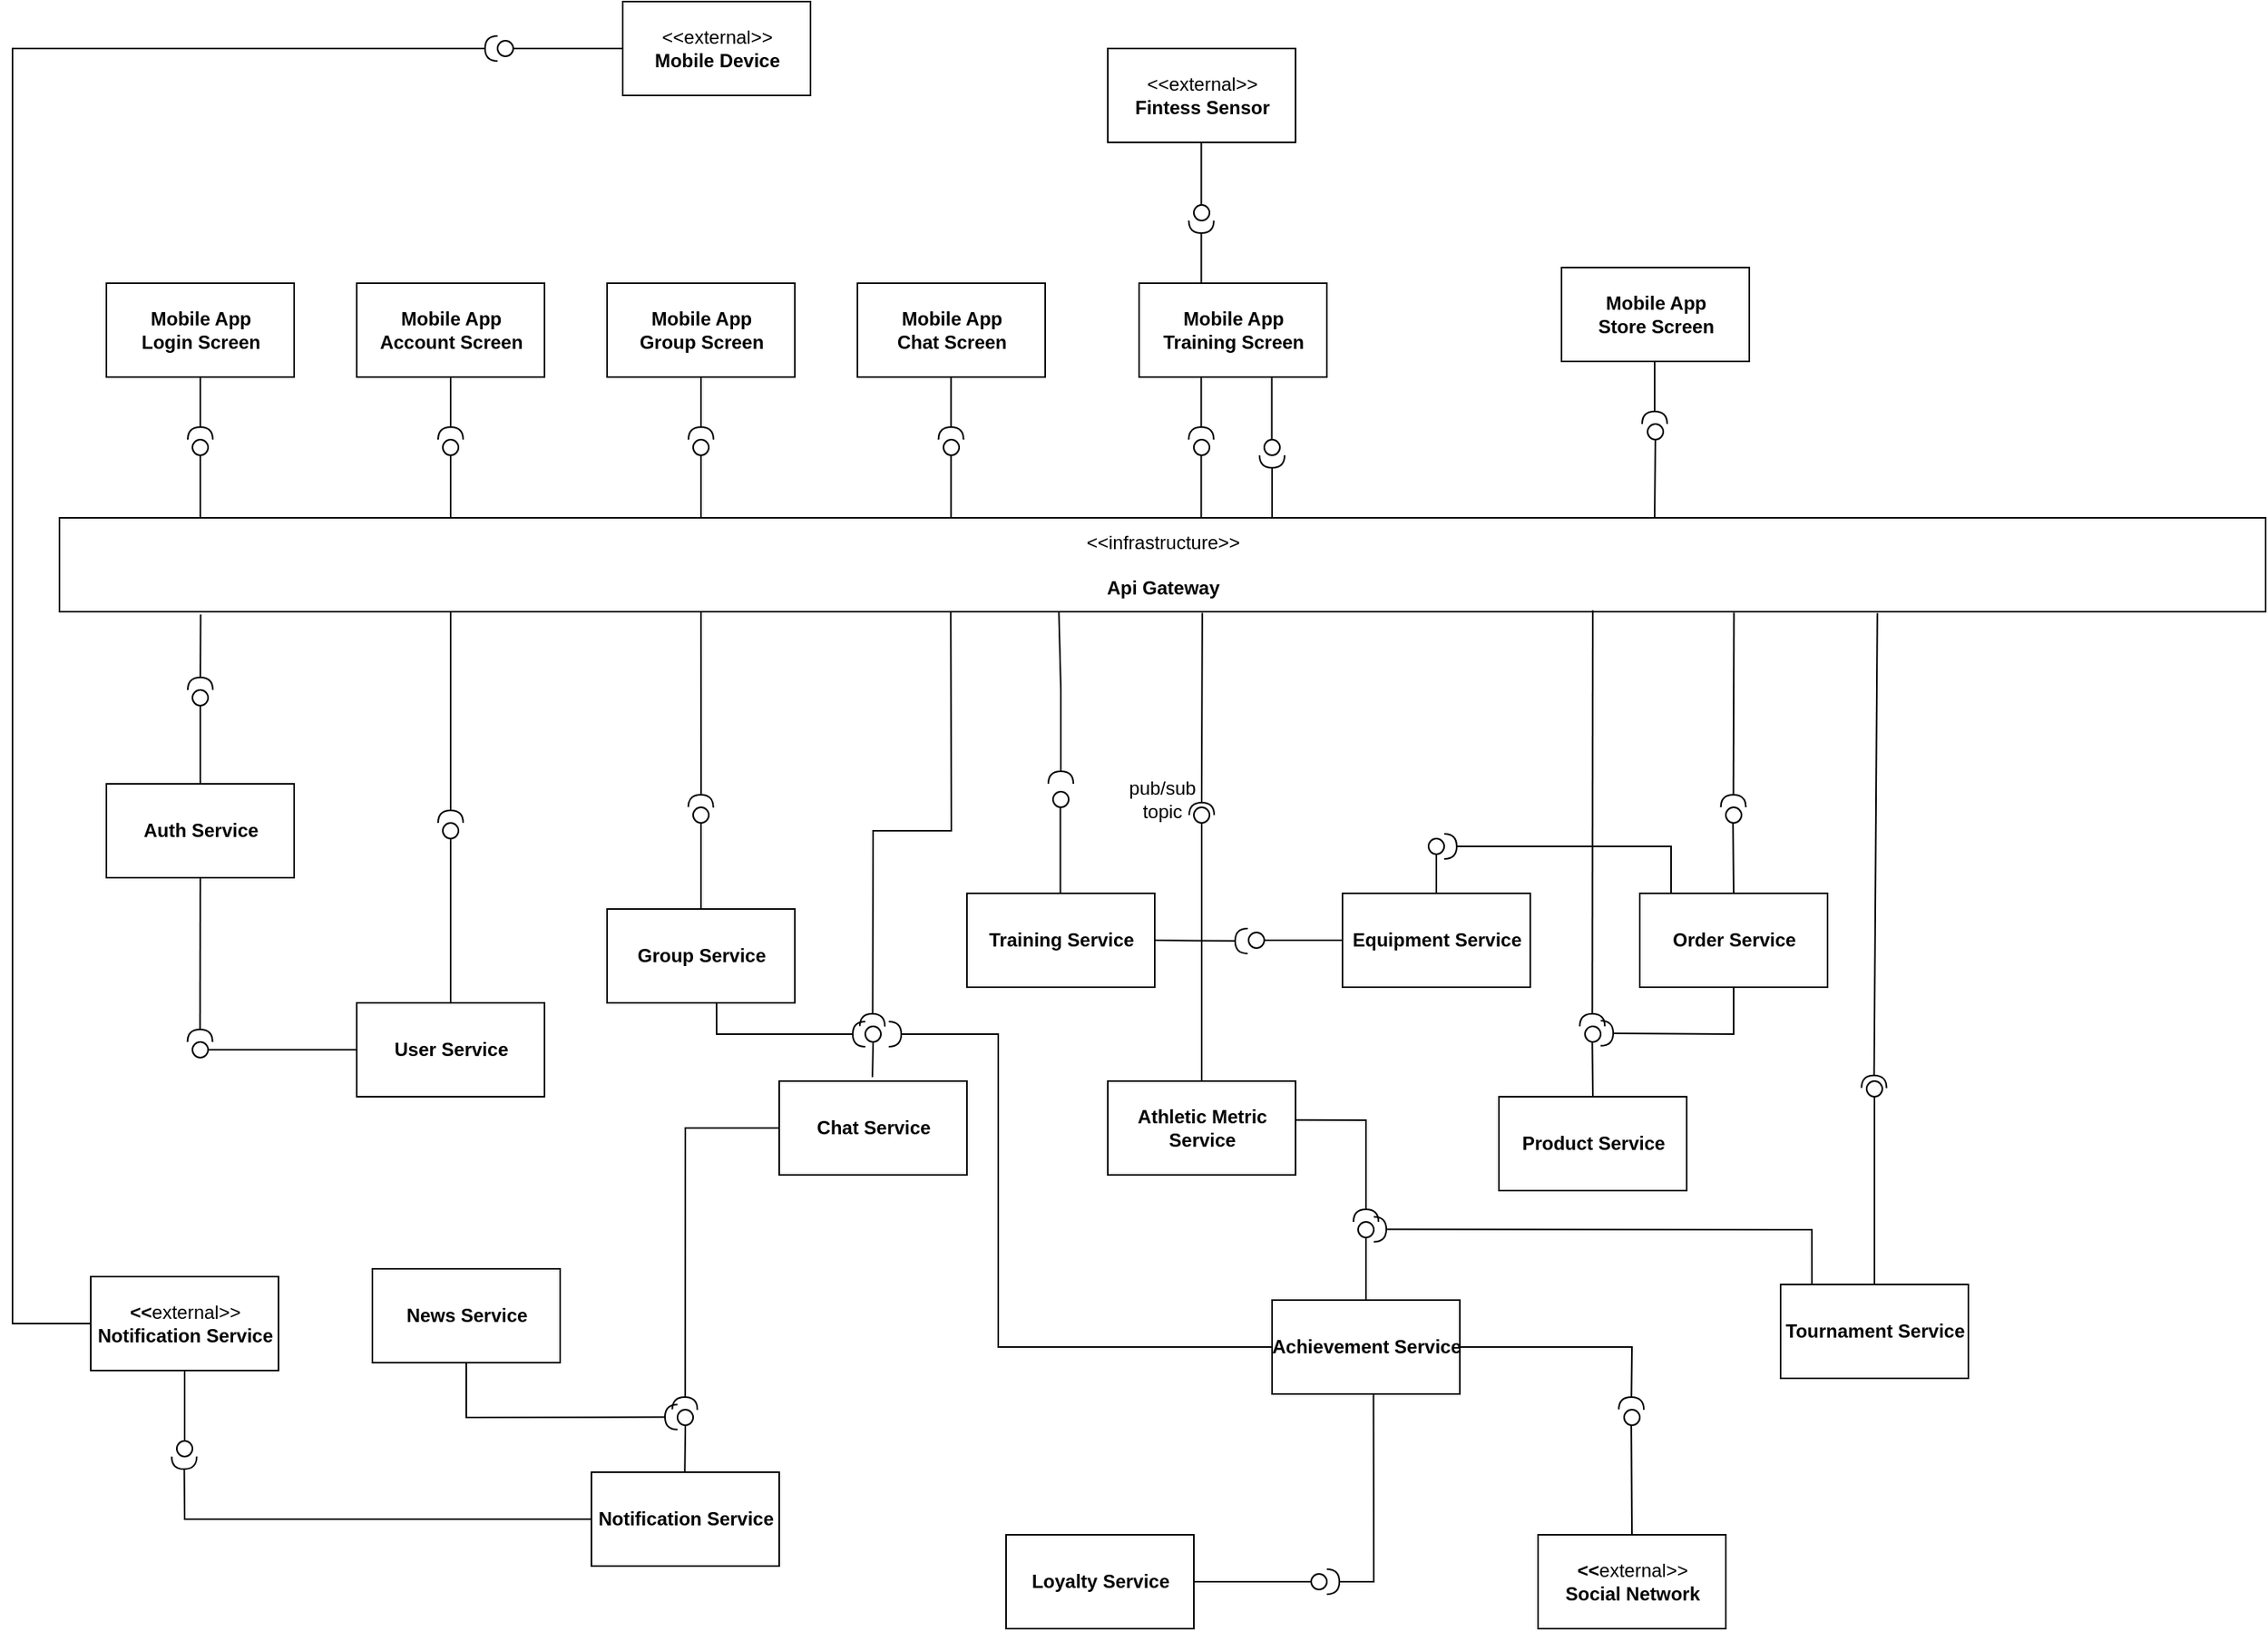 <mxfile>
    <diagram id="Vc4hrVxda1witTbIOSDS" name="Page-1">
        <mxGraphModel dx="1773" dy="1624" grid="1" gridSize="10" guides="1" tooltips="1" connect="1" arrows="1" fold="1" page="1" pageScale="1" pageWidth="1600" pageHeight="1200" math="0" shadow="0">
            <root>
                <mxCell id="0"/>
                <mxCell id="1" parent="0"/>
                <mxCell id="52" value="&lt;br&gt;&lt;b&gt;Mobile App&lt;br&gt;Login Screen&lt;br&gt;&lt;br&gt;&lt;/b&gt;" style="html=1;align=center;verticalAlign=middle;dashed=0;" parent="1" vertex="1">
                    <mxGeometry x="260" y="310" width="120" height="60" as="geometry"/>
                </mxCell>
                <mxCell id="53" value="&amp;lt;&amp;lt;infrastructure&amp;gt;&amp;gt;&lt;br&gt;&lt;br&gt;&lt;b&gt;Api Gateway&lt;/b&gt;" style="html=1;align=center;verticalAlign=middle;dashed=0;" parent="1" vertex="1">
                    <mxGeometry x="230" y="460" width="1410" height="60" as="geometry"/>
                </mxCell>
                <mxCell id="54" value="" style="rounded=0;orthogonalLoop=1;jettySize=auto;html=1;endArrow=none;endFill=0;sketch=0;sourcePerimeterSpacing=0;targetPerimeterSpacing=0;" parent="1" target="57" edge="1">
                    <mxGeometry relative="1" as="geometry">
                        <mxPoint x="320" y="460" as="sourcePoint"/>
                        <mxPoint x="350" y="410" as="targetPoint"/>
                    </mxGeometry>
                </mxCell>
                <mxCell id="55" value="" style="rounded=0;orthogonalLoop=1;jettySize=auto;html=1;endArrow=halfCircle;endFill=0;endSize=6;strokeWidth=1;sketch=0;exitX=0.5;exitY=1;exitDx=0;exitDy=0;" parent="1" source="52" target="57" edge="1">
                    <mxGeometry relative="1" as="geometry">
                        <mxPoint x="320" y="460" as="sourcePoint"/>
                        <mxPoint x="350" y="420" as="targetPoint"/>
                        <Array as="points"/>
                    </mxGeometry>
                </mxCell>
                <mxCell id="57" value="" style="ellipse;whiteSpace=wrap;html=1;align=center;aspect=fixed;resizable=0;points=[];outlineConnect=0;sketch=0;" parent="1" vertex="1">
                    <mxGeometry x="315" y="410" width="10" height="10" as="geometry"/>
                </mxCell>
                <mxCell id="59" value="&lt;b style=&quot;border-color: var(--border-color);&quot;&gt;Auth Service&lt;br style=&quot;border-color: var(--border-color);&quot;&gt;&lt;/b&gt;" style="html=1;align=center;verticalAlign=middle;dashed=0;" parent="1" vertex="1">
                    <mxGeometry x="260" y="630" width="120" height="60" as="geometry"/>
                </mxCell>
                <mxCell id="60" value="" style="ellipse;whiteSpace=wrap;html=1;align=center;aspect=fixed;resizable=0;points=[];outlineConnect=0;sketch=0;" parent="1" vertex="1">
                    <mxGeometry x="315" y="570" width="10" height="10" as="geometry"/>
                </mxCell>
                <mxCell id="61" value="" style="rounded=0;orthogonalLoop=1;jettySize=auto;html=1;endArrow=none;endFill=0;sketch=0;sourcePerimeterSpacing=0;targetPerimeterSpacing=0;exitX=0.5;exitY=0;exitDx=0;exitDy=0;" parent="1" source="59" target="60" edge="1">
                    <mxGeometry relative="1" as="geometry">
                        <mxPoint x="330" y="380.0" as="sourcePoint"/>
                        <mxPoint x="330" y="420" as="targetPoint"/>
                    </mxGeometry>
                </mxCell>
                <mxCell id="62" value="" style="rounded=0;orthogonalLoop=1;jettySize=auto;html=1;endArrow=halfCircle;endFill=0;endSize=6;strokeWidth=1;sketch=0;exitX=0.064;exitY=1.03;exitDx=0;exitDy=0;exitPerimeter=0;" parent="1" source="53" target="60" edge="1">
                    <mxGeometry relative="1" as="geometry">
                        <mxPoint x="330" y="470" as="sourcePoint"/>
                        <mxPoint x="320" y="590" as="targetPoint"/>
                        <Array as="points"/>
                    </mxGeometry>
                </mxCell>
                <mxCell id="64" value="&lt;b style=&quot;border-color: var(--border-color);&quot;&gt;User Service&lt;br style=&quot;border-color: var(--border-color);&quot;&gt;&lt;/b&gt;" style="html=1;align=center;verticalAlign=middle;dashed=0;" parent="1" vertex="1">
                    <mxGeometry x="420" y="770" width="120" height="60" as="geometry"/>
                </mxCell>
                <mxCell id="66" value="&lt;br&gt;&lt;b&gt;Mobile App&lt;br&gt;&lt;/b&gt;&lt;b style=&quot;border-color: var(--border-color);&quot;&gt;Account&lt;/b&gt;&lt;b&gt;&amp;nbsp;Screen&lt;br&gt;&lt;br&gt;&lt;/b&gt;" style="html=1;align=center;verticalAlign=middle;dashed=0;" parent="1" vertex="1">
                    <mxGeometry x="420" y="310" width="120" height="60" as="geometry"/>
                </mxCell>
                <mxCell id="67" value="" style="rounded=0;orthogonalLoop=1;jettySize=auto;html=1;endArrow=none;endFill=0;sketch=0;targetPerimeterSpacing=0;exitX=0.5;exitY=1;exitDx=0;exitDy=0;startArrow=none;" parent="1" source="68" edge="1">
                    <mxGeometry relative="1" as="geometry">
                        <mxPoint x="330" y="380.0" as="sourcePoint"/>
                        <mxPoint x="480" y="410" as="targetPoint"/>
                    </mxGeometry>
                </mxCell>
                <mxCell id="69" value="" style="rounded=0;orthogonalLoop=1;jettySize=auto;html=1;endArrow=none;endFill=0;sketch=0;sourcePerimeterSpacing=0;" parent="1" target="68" edge="1">
                    <mxGeometry relative="1" as="geometry">
                        <mxPoint x="480" y="460" as="sourcePoint"/>
                        <mxPoint x="480.0" y="410" as="targetPoint"/>
                    </mxGeometry>
                </mxCell>
                <mxCell id="68" value="" style="ellipse;whiteSpace=wrap;html=1;align=center;aspect=fixed;resizable=0;points=[];outlineConnect=0;sketch=0;" parent="1" vertex="1">
                    <mxGeometry x="475" y="410" width="10" height="10" as="geometry"/>
                </mxCell>
                <mxCell id="70" value="" style="rounded=0;orthogonalLoop=1;jettySize=auto;html=1;endArrow=halfCircle;endFill=0;endSize=6;strokeWidth=1;sketch=0;exitX=0.5;exitY=1;exitDx=0;exitDy=0;" parent="1" source="66" target="68" edge="1">
                    <mxGeometry relative="1" as="geometry">
                        <mxPoint x="480" y="460" as="sourcePoint"/>
                        <mxPoint x="330" y="430" as="targetPoint"/>
                        <Array as="points"/>
                    </mxGeometry>
                </mxCell>
                <mxCell id="76" value="" style="rounded=0;orthogonalLoop=1;jettySize=auto;html=1;endArrow=none;endFill=0;sketch=0;sourcePerimeterSpacing=0;targetPerimeterSpacing=0;exitX=0.5;exitY=0;exitDx=0;exitDy=0;" parent="1" source="64" target="77" edge="1">
                    <mxGeometry relative="1" as="geometry">
                        <mxPoint x="480" y="520" as="sourcePoint"/>
                        <mxPoint x="478" y="570" as="targetPoint"/>
                    </mxGeometry>
                </mxCell>
                <mxCell id="77" value="" style="ellipse;whiteSpace=wrap;html=1;align=center;aspect=fixed;resizable=0;points=[];outlineConnect=0;sketch=0;" parent="1" vertex="1">
                    <mxGeometry x="475" y="655" width="10" height="10" as="geometry"/>
                </mxCell>
                <mxCell id="78" value="" style="rounded=0;orthogonalLoop=1;jettySize=auto;html=1;endArrow=halfCircle;endFill=0;endSize=6;strokeWidth=1;sketch=0;" parent="1" target="77" edge="1">
                    <mxGeometry relative="1" as="geometry">
                        <mxPoint x="480" y="520" as="sourcePoint"/>
                        <mxPoint x="510" y="630" as="targetPoint"/>
                        <Array as="points">
                            <mxPoint x="480" y="520"/>
                        </Array>
                    </mxGeometry>
                </mxCell>
                <mxCell id="86" value="" style="rounded=0;orthogonalLoop=1;jettySize=auto;html=1;endArrow=none;endFill=0;sketch=0;sourcePerimeterSpacing=0;targetPerimeterSpacing=0;entryX=0;entryY=0.5;entryDx=0;entryDy=0;" parent="1" source="88" target="64" edge="1">
                    <mxGeometry relative="1" as="geometry">
                        <mxPoint x="330" y="532.28" as="sourcePoint"/>
                        <mxPoint x="300" y="800" as="targetPoint"/>
                        <Array as="points">
                            <mxPoint x="320" y="800"/>
                        </Array>
                    </mxGeometry>
                </mxCell>
                <mxCell id="88" value="" style="ellipse;whiteSpace=wrap;html=1;align=center;aspect=fixed;resizable=0;points=[];outlineConnect=0;sketch=0;" parent="1" vertex="1">
                    <mxGeometry x="315" y="795" width="10" height="10" as="geometry"/>
                </mxCell>
                <mxCell id="90" value="&lt;br&gt;&lt;b&gt;Mobile App&lt;br&gt;&lt;/b&gt;&lt;b style=&quot;border-color: var(--border-color);&quot;&gt;Group&lt;/b&gt;&lt;b&gt;&amp;nbsp;Screen&lt;br&gt;&lt;br&gt;&lt;/b&gt;" style="html=1;align=center;verticalAlign=middle;dashed=0;" parent="1" vertex="1">
                    <mxGeometry x="580" y="310" width="120" height="60" as="geometry"/>
                </mxCell>
                <mxCell id="91" value="" style="rounded=0;orthogonalLoop=1;jettySize=auto;html=1;endArrow=none;endFill=0;sketch=0;exitX=0.5;exitY=1;exitDx=0;exitDy=0;startArrow=none;" parent="1" source="92" edge="1">
                    <mxGeometry relative="1" as="geometry">
                        <mxPoint x="490" y="380" as="sourcePoint"/>
                        <mxPoint x="640" y="410" as="targetPoint"/>
                    </mxGeometry>
                </mxCell>
                <mxCell id="93" value="" style="rounded=0;orthogonalLoop=1;jettySize=auto;html=1;endArrow=none;endFill=0;sketch=0;sourcePerimeterSpacing=0;" parent="1" target="92" edge="1">
                    <mxGeometry relative="1" as="geometry">
                        <mxPoint x="640" y="460" as="sourcePoint"/>
                        <mxPoint x="640" y="410" as="targetPoint"/>
                    </mxGeometry>
                </mxCell>
                <mxCell id="92" value="" style="ellipse;whiteSpace=wrap;html=1;align=center;aspect=fixed;resizable=0;points=[];outlineConnect=0;sketch=0;" parent="1" vertex="1">
                    <mxGeometry x="635" y="410" width="10" height="10" as="geometry"/>
                </mxCell>
                <mxCell id="94" value="" style="rounded=0;orthogonalLoop=1;jettySize=auto;html=1;endArrow=halfCircle;endFill=0;endSize=6;strokeWidth=1;sketch=0;exitX=0.5;exitY=1;exitDx=0;exitDy=0;" parent="1" source="90" edge="1">
                    <mxGeometry relative="1" as="geometry">
                        <mxPoint x="639.71" y="460" as="sourcePoint"/>
                        <mxPoint x="640" y="410" as="targetPoint"/>
                        <Array as="points">
                            <mxPoint x="640" y="410"/>
                        </Array>
                    </mxGeometry>
                </mxCell>
                <mxCell id="96" value="&lt;b&gt;Group Service&lt;br&gt;&lt;/b&gt;" style="html=1;align=center;verticalAlign=middle;dashed=0;" parent="1" vertex="1">
                    <mxGeometry x="580" y="710" width="120" height="60" as="geometry"/>
                </mxCell>
                <mxCell id="97" value="" style="rounded=0;orthogonalLoop=1;jettySize=auto;html=1;endArrow=none;endFill=0;sketch=0;startArrow=none;entryX=0.5;entryY=0;entryDx=0;entryDy=0;" parent="1" source="98" target="96" edge="1">
                    <mxGeometry relative="1" as="geometry">
                        <mxPoint x="760" y="570" as="sourcePoint"/>
                        <mxPoint x="760" y="680" as="targetPoint"/>
                    </mxGeometry>
                </mxCell>
                <mxCell id="99" value="" style="rounded=0;orthogonalLoop=1;jettySize=auto;html=1;endArrow=halfCircle;endFill=0;endSize=6;strokeWidth=1;sketch=0;" parent="1" edge="1">
                    <mxGeometry relative="1" as="geometry">
                        <mxPoint x="640" y="520" as="sourcePoint"/>
                        <mxPoint x="639.86" y="645" as="targetPoint"/>
                        <Array as="points">
                            <mxPoint x="640.1" y="635"/>
                        </Array>
                    </mxGeometry>
                </mxCell>
                <mxCell id="107" value="" style="rounded=0;orthogonalLoop=1;jettySize=auto;html=1;endArrow=halfCircle;endFill=0;endSize=6;strokeWidth=1;sketch=0;exitX=0.5;exitY=1;exitDx=0;exitDy=0;" parent="1" source="59" edge="1">
                    <mxGeometry relative="1" as="geometry">
                        <mxPoint x="319.92" y="746.98" as="sourcePoint"/>
                        <mxPoint x="319.83" y="795" as="targetPoint"/>
                        <Array as="points"/>
                    </mxGeometry>
                </mxCell>
                <mxCell id="108" value="&lt;br&gt;&lt;b&gt;Mobile App&lt;br&gt;&lt;/b&gt;&lt;b style=&quot;border-color: var(--border-color);&quot;&gt;Chat&lt;/b&gt;&lt;b&gt;&amp;nbsp;Screen&lt;br&gt;&lt;br&gt;&lt;/b&gt;" style="html=1;align=center;verticalAlign=middle;dashed=0;" parent="1" vertex="1">
                    <mxGeometry x="740" y="310" width="120" height="60" as="geometry"/>
                </mxCell>
                <mxCell id="109" value="&lt;b&gt;Chat Service&lt;br&gt;&lt;/b&gt;" style="html=1;align=center;verticalAlign=middle;dashed=0;" parent="1" vertex="1">
                    <mxGeometry x="690" y="820" width="120" height="60" as="geometry"/>
                </mxCell>
                <mxCell id="110" value="&lt;br&gt;&lt;b&gt;Mobile App&lt;br&gt;&lt;/b&gt;&lt;b&gt;Training Screen&lt;br&gt;&lt;br&gt;&lt;/b&gt;" style="html=1;align=center;verticalAlign=middle;dashed=0;" parent="1" vertex="1">
                    <mxGeometry x="920" y="310" width="120" height="60" as="geometry"/>
                </mxCell>
                <mxCell id="111" value="&lt;b&gt;Training Service&lt;br&gt;&lt;/b&gt;" style="html=1;align=center;verticalAlign=middle;dashed=0;" parent="1" vertex="1">
                    <mxGeometry x="810" y="700" width="120" height="60" as="geometry"/>
                </mxCell>
                <mxCell id="112" value="&amp;lt;&amp;lt;external&amp;gt;&amp;gt;&lt;br&gt;&lt;b&gt;Fintess Sensor&lt;/b&gt;" style="html=1;align=center;verticalAlign=middle;dashed=0;" parent="1" vertex="1">
                    <mxGeometry x="900" y="160" width="120" height="60" as="geometry"/>
                </mxCell>
                <mxCell id="114" value="" style="rounded=0;orthogonalLoop=1;jettySize=auto;html=1;endArrow=halfCircle;endFill=0;endSize=6;strokeWidth=1;sketch=0;" parent="1" edge="1">
                    <mxGeometry relative="1" as="geometry">
                        <mxPoint x="959.76" y="310" as="sourcePoint"/>
                        <mxPoint x="959.76" y="270" as="targetPoint"/>
                        <Array as="points"/>
                    </mxGeometry>
                </mxCell>
                <mxCell id="115" value="" style="ellipse;whiteSpace=wrap;html=1;align=center;aspect=fixed;resizable=0;points=[];outlineConnect=0;sketch=0;" parent="1" vertex="1">
                    <mxGeometry x="955" y="260" width="10" height="10" as="geometry"/>
                </mxCell>
                <mxCell id="116" value="" style="rounded=0;orthogonalLoop=1;jettySize=auto;html=1;endArrow=none;endFill=0;sketch=0;sourcePerimeterSpacing=0;" parent="1" edge="1">
                    <mxGeometry relative="1" as="geometry">
                        <mxPoint x="959.76" y="260" as="sourcePoint"/>
                        <mxPoint x="959.76" y="220" as="targetPoint"/>
                    </mxGeometry>
                </mxCell>
                <mxCell id="118" value="&lt;b&gt;Athletic Metric &lt;br&gt;Service&lt;br&gt;&lt;/b&gt;" style="html=1;align=center;verticalAlign=middle;dashed=0;" parent="1" vertex="1">
                    <mxGeometry x="900" y="820" width="120" height="60" as="geometry"/>
                </mxCell>
                <mxCell id="120" value="" style="ellipse;whiteSpace=wrap;html=1;align=center;aspect=fixed;resizable=0;points=[];outlineConnect=0;sketch=0;" parent="1" vertex="1">
                    <mxGeometry x="795" y="410" width="10" height="10" as="geometry"/>
                </mxCell>
                <mxCell id="122" value="" style="rounded=0;orthogonalLoop=1;jettySize=auto;html=1;endArrow=none;endFill=0;sketch=0;sourcePerimeterSpacing=0;" parent="1" edge="1">
                    <mxGeometry relative="1" as="geometry">
                        <mxPoint x="799.8" y="460" as="sourcePoint"/>
                        <mxPoint x="799.8" y="420" as="targetPoint"/>
                    </mxGeometry>
                </mxCell>
                <mxCell id="124" value="" style="rounded=0;orthogonalLoop=1;jettySize=auto;html=1;endArrow=halfCircle;endFill=0;endSize=6;strokeWidth=1;sketch=0;exitX=0.5;exitY=1;exitDx=0;exitDy=0;" parent="1" edge="1">
                    <mxGeometry relative="1" as="geometry">
                        <mxPoint x="799.8" y="370" as="sourcePoint"/>
                        <mxPoint x="799.8" y="410" as="targetPoint"/>
                        <Array as="points">
                            <mxPoint x="799.8" y="410"/>
                        </Array>
                    </mxGeometry>
                </mxCell>
                <mxCell id="125" value="" style="rounded=0;orthogonalLoop=1;jettySize=auto;html=1;endArrow=none;endFill=0;sketch=0;sourcePerimeterSpacing=0;" parent="1" target="98" edge="1">
                    <mxGeometry relative="1" as="geometry">
                        <mxPoint x="640" y="650" as="sourcePoint"/>
                        <mxPoint x="760" y="680" as="targetPoint"/>
                    </mxGeometry>
                </mxCell>
                <mxCell id="98" value="" style="ellipse;whiteSpace=wrap;html=1;align=center;aspect=fixed;resizable=0;points=[];outlineConnect=0;sketch=0;" parent="1" vertex="1">
                    <mxGeometry x="635" y="645" width="10" height="10" as="geometry"/>
                </mxCell>
                <mxCell id="126" value="" style="rounded=0;orthogonalLoop=1;jettySize=auto;html=1;endArrow=halfCircle;endFill=0;endSize=6;strokeWidth=1;sketch=0;exitX=0.5;exitY=1;exitDx=0;exitDy=0;" parent="1" edge="1">
                    <mxGeometry relative="1" as="geometry">
                        <mxPoint x="959.71" y="370" as="sourcePoint"/>
                        <mxPoint x="959.71" y="410" as="targetPoint"/>
                        <Array as="points">
                            <mxPoint x="959.71" y="410"/>
                        </Array>
                    </mxGeometry>
                </mxCell>
                <mxCell id="127" value="" style="ellipse;whiteSpace=wrap;html=1;align=center;aspect=fixed;resizable=0;points=[];outlineConnect=0;sketch=0;" parent="1" vertex="1">
                    <mxGeometry x="955" y="410" width="10" height="10" as="geometry"/>
                </mxCell>
                <mxCell id="128" value="" style="rounded=0;orthogonalLoop=1;jettySize=auto;html=1;endArrow=none;endFill=0;sketch=0;sourcePerimeterSpacing=0;" parent="1" edge="1">
                    <mxGeometry relative="1" as="geometry">
                        <mxPoint x="959.71" y="460" as="sourcePoint"/>
                        <mxPoint x="959.71" y="420" as="targetPoint"/>
                    </mxGeometry>
                </mxCell>
                <mxCell id="129" value="" style="ellipse;whiteSpace=wrap;html=1;align=center;aspect=fixed;resizable=0;points=[];outlineConnect=0;sketch=0;" parent="1" vertex="1">
                    <mxGeometry x="865" y="635" width="10" height="10" as="geometry"/>
                </mxCell>
                <mxCell id="130" value="" style="rounded=0;orthogonalLoop=1;jettySize=auto;html=1;endArrow=none;endFill=0;sketch=0;startArrow=none;entryX=0.5;entryY=0;entryDx=0;entryDy=0;" parent="1" edge="1">
                    <mxGeometry relative="1" as="geometry">
                        <mxPoint x="869.71" y="645" as="sourcePoint"/>
                        <mxPoint x="869.71" y="700" as="targetPoint"/>
                    </mxGeometry>
                </mxCell>
                <mxCell id="133" value="" style="rounded=0;orthogonalLoop=1;jettySize=auto;html=1;endArrow=halfCircle;endFill=0;endSize=6;strokeWidth=1;sketch=0;exitX=0.453;exitY=1.004;exitDx=0;exitDy=0;exitPerimeter=0;" parent="1" source="53" edge="1">
                    <mxGeometry relative="1" as="geometry">
                        <mxPoint x="906" y="570" as="sourcePoint"/>
                        <mxPoint x="870" y="630" as="targetPoint"/>
                        <Array as="points">
                            <mxPoint x="870" y="570"/>
                        </Array>
                    </mxGeometry>
                </mxCell>
                <mxCell id="134" value="pub/sub topic" style="text;html=1;strokeColor=none;fillColor=none;align=center;verticalAlign=middle;whiteSpace=wrap;rounded=0;strokeWidth=10;" parent="1" vertex="1">
                    <mxGeometry x="905" y="625" width="60" height="30" as="geometry"/>
                </mxCell>
                <mxCell id="135" value="" style="rounded=0;orthogonalLoop=1;jettySize=auto;html=1;endArrow=halfCircle;endFill=0;endSize=6;strokeWidth=1;sketch=0;exitX=0.518;exitY=1.012;exitDx=0;exitDy=0;exitPerimeter=0;" parent="1" source="53" edge="1">
                    <mxGeometry relative="1" as="geometry">
                        <mxPoint x="969.71" y="520.0" as="sourcePoint"/>
                        <mxPoint x="960" y="650" as="targetPoint"/>
                        <Array as="points">
                            <mxPoint x="960" y="640"/>
                        </Array>
                    </mxGeometry>
                </mxCell>
                <mxCell id="138" value="" style="ellipse;whiteSpace=wrap;html=1;align=center;aspect=fixed;resizable=0;points=[];outlineConnect=0;sketch=0;" parent="1" vertex="1">
                    <mxGeometry x="955" y="645" width="10" height="10" as="geometry"/>
                </mxCell>
                <mxCell id="139" value="" style="rounded=0;orthogonalLoop=1;jettySize=auto;html=1;endArrow=none;endFill=0;sketch=0;startArrow=none;entryX=0.5;entryY=0;entryDx=0;entryDy=0;" parent="1" source="138" target="118" edge="1">
                    <mxGeometry relative="1" as="geometry">
                        <mxPoint x="969.71" y="655" as="sourcePoint"/>
                        <mxPoint x="969.71" y="710" as="targetPoint"/>
                    </mxGeometry>
                </mxCell>
                <mxCell id="140" value="&lt;b&gt;Achievement Service&lt;br&gt;&lt;/b&gt;" style="html=1;align=center;verticalAlign=middle;dashed=0;" parent="1" vertex="1">
                    <mxGeometry x="1005" y="960" width="120" height="60" as="geometry"/>
                </mxCell>
                <mxCell id="143" value="" style="ellipse;whiteSpace=wrap;html=1;align=center;aspect=fixed;resizable=0;points=[];outlineConnect=0;sketch=0;" parent="1" vertex="1">
                    <mxGeometry x="1060" y="910" width="10" height="10" as="geometry"/>
                </mxCell>
                <mxCell id="144" value="" style="ellipse;whiteSpace=wrap;html=1;align=center;aspect=fixed;resizable=0;points=[];outlineConnect=0;sketch=0;" parent="1" vertex="1">
                    <mxGeometry x="1000" y="410" width="10" height="10" as="geometry"/>
                </mxCell>
                <mxCell id="145" value="" style="rounded=0;orthogonalLoop=1;jettySize=auto;html=1;endArrow=none;endFill=0;sketch=0;sourcePerimeterSpacing=0;" parent="1" edge="1">
                    <mxGeometry relative="1" as="geometry">
                        <mxPoint x="1004.8" y="410" as="sourcePoint"/>
                        <mxPoint x="1004.8" y="370" as="targetPoint"/>
                    </mxGeometry>
                </mxCell>
                <mxCell id="146" value="" style="rounded=0;orthogonalLoop=1;jettySize=auto;html=1;endArrow=halfCircle;endFill=0;endSize=6;strokeWidth=1;sketch=0;" parent="1" edge="1">
                    <mxGeometry relative="1" as="geometry">
                        <mxPoint x="1005" y="460" as="sourcePoint"/>
                        <mxPoint x="1005" y="420" as="targetPoint"/>
                        <Array as="points">
                            <mxPoint x="1005.0" y="420"/>
                        </Array>
                    </mxGeometry>
                </mxCell>
                <mxCell id="148" value="&amp;lt;&amp;lt;external&amp;gt;&amp;gt;&lt;br&gt;&lt;b&gt;Mobile Device&lt;/b&gt;" style="html=1;align=center;verticalAlign=middle;dashed=0;" parent="1" vertex="1">
                    <mxGeometry x="590" y="130" width="120" height="60" as="geometry"/>
                </mxCell>
                <mxCell id="149" value="&lt;b&gt;Notification Service&lt;br&gt;&lt;/b&gt;" style="html=1;align=center;verticalAlign=middle;dashed=0;" parent="1" vertex="1">
                    <mxGeometry x="570" y="1070" width="120" height="60" as="geometry"/>
                </mxCell>
                <mxCell id="150" value="&lt;b&gt;&amp;lt;&amp;lt;&lt;/b&gt;external&amp;gt;&amp;gt;&lt;b&gt;&lt;br&gt;Notification Service&lt;br&gt;&lt;/b&gt;" style="html=1;align=center;verticalAlign=middle;dashed=0;" parent="1" vertex="1">
                    <mxGeometry x="250" y="945" width="120" height="60" as="geometry"/>
                </mxCell>
                <mxCell id="152" value="" style="rounded=0;orthogonalLoop=1;jettySize=auto;html=1;endArrow=none;endFill=0;sketch=0;startArrow=none;" parent="1" source="140" edge="1">
                    <mxGeometry relative="1" as="geometry">
                        <mxPoint x="1035" y="944" as="sourcePoint"/>
                        <mxPoint x="1065" y="920" as="targetPoint"/>
                        <Array as="points">
                            <mxPoint x="1065" y="940"/>
                        </Array>
                    </mxGeometry>
                </mxCell>
                <mxCell id="153" value="" style="rounded=0;orthogonalLoop=1;jettySize=auto;html=1;endArrow=halfCircle;endFill=0;endSize=6;strokeWidth=1;sketch=0;exitX=0.995;exitY=0.414;exitDx=0;exitDy=0;exitPerimeter=0;" parent="1" source="118" target="143" edge="1">
                    <mxGeometry relative="1" as="geometry">
                        <mxPoint x="1089.73" y="775.18" as="sourcePoint"/>
                        <mxPoint x="1060" y="900" as="targetPoint"/>
                        <Array as="points">
                            <mxPoint x="1065" y="845"/>
                        </Array>
                    </mxGeometry>
                </mxCell>
                <mxCell id="154" value="" style="ellipse;whiteSpace=wrap;html=1;align=center;aspect=fixed;resizable=0;points=[];outlineConnect=0;sketch=0;" parent="1" vertex="1">
                    <mxGeometry x="625" y="1030" width="10" height="10" as="geometry"/>
                </mxCell>
                <mxCell id="155" value="" style="rounded=0;orthogonalLoop=1;jettySize=auto;html=1;endArrow=none;endFill=0;sketch=0;startArrow=none;" parent="1" target="154" edge="1">
                    <mxGeometry relative="1" as="geometry">
                        <mxPoint x="629.68" y="1070" as="sourcePoint"/>
                        <mxPoint x="629.68" y="1030" as="targetPoint"/>
                    </mxGeometry>
                </mxCell>
                <mxCell id="156" value="" style="rounded=0;orthogonalLoop=1;jettySize=auto;html=1;endArrow=halfCircle;endFill=0;endSize=6;strokeWidth=1;sketch=0;exitX=0;exitY=0.5;exitDx=0;exitDy=0;" parent="1" source="140" edge="1">
                    <mxGeometry relative="1" as="geometry">
                        <mxPoint x="795" y="1034.57" as="sourcePoint"/>
                        <mxPoint x="760" y="790" as="targetPoint"/>
                        <Array as="points">
                            <mxPoint x="830" y="990"/>
                            <mxPoint x="830" y="790"/>
                        </Array>
                    </mxGeometry>
                </mxCell>
                <mxCell id="157" value="" style="rounded=0;orthogonalLoop=1;jettySize=auto;html=1;endArrow=halfCircle;endFill=0;endSize=6;strokeWidth=1;sketch=0;exitX=0;exitY=0.5;exitDx=0;exitDy=0;" parent="1" source="109" edge="1">
                    <mxGeometry relative="1" as="geometry">
                        <mxPoint x="629.66" y="905.18" as="sourcePoint"/>
                        <mxPoint x="629.66" y="1030" as="targetPoint"/>
                        <Array as="points">
                            <mxPoint x="630" y="850"/>
                            <mxPoint x="629.9" y="1020"/>
                        </Array>
                    </mxGeometry>
                </mxCell>
                <mxCell id="159" value="" style="ellipse;whiteSpace=wrap;html=1;align=center;aspect=fixed;resizable=0;points=[];outlineConnect=0;sketch=0;" parent="1" vertex="1">
                    <mxGeometry x="305" y="1050" width="10" height="10" as="geometry"/>
                </mxCell>
                <mxCell id="160" value="" style="rounded=0;orthogonalLoop=1;jettySize=auto;html=1;endArrow=none;endFill=0;sketch=0;sourcePerimeterSpacing=0;targetPerimeterSpacing=0;entryX=0.5;entryY=1;entryDx=0;entryDy=0;" parent="1" target="150" edge="1">
                    <mxGeometry relative="1" as="geometry">
                        <mxPoint x="310" y="1050" as="sourcePoint"/>
                        <mxPoint x="410" y="1050" as="targetPoint"/>
                        <Array as="points">
                            <mxPoint x="310" y="1050"/>
                        </Array>
                    </mxGeometry>
                </mxCell>
                <mxCell id="161" value="" style="rounded=0;orthogonalLoop=1;jettySize=auto;html=1;endArrow=halfCircle;endFill=0;endSize=6;strokeWidth=1;sketch=0;exitX=0;exitY=0.5;exitDx=0;exitDy=0;" parent="1" source="149" edge="1">
                    <mxGeometry relative="1" as="geometry">
                        <mxPoint x="310" y="1103" as="sourcePoint"/>
                        <mxPoint x="309.71" y="1060" as="targetPoint"/>
                        <Array as="points">
                            <mxPoint x="310" y="1100"/>
                        </Array>
                    </mxGeometry>
                </mxCell>
                <mxCell id="163" value="" style="ellipse;whiteSpace=wrap;html=1;align=center;aspect=fixed;resizable=0;points=[];outlineConnect=0;sketch=0;" parent="1" vertex="1">
                    <mxGeometry x="510" y="155" width="10" height="10" as="geometry"/>
                </mxCell>
                <mxCell id="164" value="" style="rounded=0;orthogonalLoop=1;jettySize=auto;html=1;endArrow=none;endFill=0;sketch=0;sourcePerimeterSpacing=0;exitX=0;exitY=0.5;exitDx=0;exitDy=0;" parent="1" source="148" target="163" edge="1">
                    <mxGeometry relative="1" as="geometry">
                        <mxPoint x="520" y="195" as="sourcePoint"/>
                        <mxPoint x="520" y="155" as="targetPoint"/>
                    </mxGeometry>
                </mxCell>
                <mxCell id="165" value="" style="rounded=0;orthogonalLoop=1;jettySize=auto;html=1;endArrow=halfCircle;endFill=0;endSize=6;strokeWidth=1;sketch=0;exitX=0;exitY=0.5;exitDx=0;exitDy=0;" parent="1" source="150" target="163" edge="1">
                    <mxGeometry relative="1" as="geometry">
                        <mxPoint x="200" y="980" as="sourcePoint"/>
                        <mxPoint x="450" y="155" as="targetPoint"/>
                        <Array as="points">
                            <mxPoint x="200" y="975"/>
                            <mxPoint x="200" y="160"/>
                        </Array>
                    </mxGeometry>
                </mxCell>
                <mxCell id="170" value="&lt;b&gt;Loyalty Service&lt;br&gt;&lt;/b&gt;" style="html=1;align=center;verticalAlign=middle;dashed=0;" parent="1" vertex="1">
                    <mxGeometry x="835" y="1110" width="120" height="60" as="geometry"/>
                </mxCell>
                <mxCell id="171" value="" style="rounded=0;orthogonalLoop=1;jettySize=auto;html=1;endArrow=halfCircle;endFill=0;endSize=6;strokeWidth=1;sketch=0;exitX=0.54;exitY=1.006;exitDx=0;exitDy=0;exitPerimeter=0;" parent="1" source="140" edge="1">
                    <mxGeometry relative="1" as="geometry">
                        <mxPoint x="1139.4" y="1065" as="sourcePoint"/>
                        <mxPoint x="1040" y="1140" as="targetPoint"/>
                        <Array as="points">
                            <mxPoint x="1070" y="1140"/>
                        </Array>
                    </mxGeometry>
                </mxCell>
                <mxCell id="172" value="" style="rounded=0;orthogonalLoop=1;jettySize=auto;html=1;endArrow=none;endFill=0;sketch=0;startArrow=none;exitX=1;exitY=0.5;exitDx=0;exitDy=0;" parent="1" source="170" edge="1">
                    <mxGeometry relative="1" as="geometry">
                        <mxPoint x="1040" y="1210" as="sourcePoint"/>
                        <mxPoint x="1030" y="1140" as="targetPoint"/>
                    </mxGeometry>
                </mxCell>
                <mxCell id="173" value="" style="ellipse;whiteSpace=wrap;html=1;align=center;aspect=fixed;resizable=0;points=[];outlineConnect=0;sketch=0;" parent="1" vertex="1">
                    <mxGeometry x="1030" y="1135" width="10" height="10" as="geometry"/>
                </mxCell>
                <mxCell id="175" value="&lt;b&gt;Equipment Service&lt;br&gt;&lt;/b&gt;" style="html=1;align=center;verticalAlign=middle;dashed=0;" parent="1" vertex="1">
                    <mxGeometry x="1050" y="700" width="120" height="60" as="geometry"/>
                </mxCell>
                <mxCell id="176" value="" style="ellipse;whiteSpace=wrap;html=1;align=center;aspect=fixed;resizable=0;points=[];outlineConnect=0;sketch=0;" parent="1" vertex="1">
                    <mxGeometry x="990" y="725" width="10" height="10" as="geometry"/>
                </mxCell>
                <mxCell id="177" value="" style="rounded=0;orthogonalLoop=1;jettySize=auto;html=1;endArrow=none;endFill=0;sketch=0;startArrow=none;" parent="1" source="176" target="175" edge="1">
                    <mxGeometry relative="1" as="geometry">
                        <mxPoint x="879.71" y="655" as="sourcePoint"/>
                        <mxPoint x="879.71" y="710" as="targetPoint"/>
                    </mxGeometry>
                </mxCell>
                <mxCell id="178" value="" style="rounded=0;orthogonalLoop=1;jettySize=auto;html=1;endArrow=halfCircle;endFill=0;endSize=6;strokeWidth=1;sketch=0;exitX=1;exitY=0.5;exitDx=0;exitDy=0;" parent="1" source="111" edge="1">
                    <mxGeometry relative="1" as="geometry">
                        <mxPoint x="989.56" y="770" as="sourcePoint"/>
                        <mxPoint x="989.39" y="730.48" as="targetPoint"/>
                        <Array as="points">
                            <mxPoint x="989.39" y="730.48"/>
                        </Array>
                    </mxGeometry>
                </mxCell>
                <mxCell id="179" value="&lt;b&gt;Product Service&lt;br&gt;&lt;/b&gt;" style="html=1;align=center;verticalAlign=middle;dashed=0;" parent="1" vertex="1">
                    <mxGeometry x="1150" y="830" width="120" height="60" as="geometry"/>
                </mxCell>
                <mxCell id="180" value="&lt;br&gt;&lt;b&gt;Mobile App&lt;br&gt;&lt;/b&gt;&lt;b&gt;Store Screen&lt;br&gt;&lt;br&gt;&lt;/b&gt;" style="html=1;align=center;verticalAlign=middle;dashed=0;" parent="1" vertex="1">
                    <mxGeometry x="1190" y="300" width="120" height="60" as="geometry"/>
                </mxCell>
                <mxCell id="181" value="&lt;b&gt;Order Service&lt;br&gt;&lt;/b&gt;" style="html=1;align=center;verticalAlign=middle;dashed=0;" parent="1" vertex="1">
                    <mxGeometry x="1240" y="700" width="120" height="60" as="geometry"/>
                </mxCell>
                <mxCell id="183" value="" style="ellipse;whiteSpace=wrap;html=1;align=center;aspect=fixed;resizable=0;points=[];outlineConnect=0;sketch=0;" parent="1" vertex="1">
                    <mxGeometry x="1245" y="400" width="10" height="10" as="geometry"/>
                </mxCell>
                <mxCell id="185" value="" style="rounded=0;orthogonalLoop=1;jettySize=auto;html=1;endArrow=none;endFill=0;sketch=0;sourcePerimeterSpacing=0;" parent="1" edge="1" target="183">
                    <mxGeometry relative="1" as="geometry">
                        <mxPoint x="1249.5" y="460" as="sourcePoint"/>
                        <mxPoint x="1249.5" y="420" as="targetPoint"/>
                    </mxGeometry>
                </mxCell>
                <mxCell id="187" value="" style="rounded=0;orthogonalLoop=1;jettySize=auto;html=1;endArrow=halfCircle;endFill=0;endSize=6;strokeWidth=1;sketch=0;exitX=0.5;exitY=1;exitDx=0;exitDy=0;" parent="1" edge="1">
                    <mxGeometry relative="1" as="geometry">
                        <mxPoint x="1249.5" y="360" as="sourcePoint"/>
                        <mxPoint x="1249.5" y="400" as="targetPoint"/>
                        <Array as="points">
                            <mxPoint x="1249.5" y="400"/>
                        </Array>
                    </mxGeometry>
                </mxCell>
                <mxCell id="188" value="" style="ellipse;whiteSpace=wrap;html=1;align=center;aspect=fixed;resizable=0;points=[];outlineConnect=0;sketch=0;" vertex="1" parent="1">
                    <mxGeometry x="1295" y="645" width="10" height="10" as="geometry"/>
                </mxCell>
                <mxCell id="189" value="" style="rounded=0;orthogonalLoop=1;jettySize=auto;html=1;endArrow=none;endFill=0;sketch=0;sourcePerimeterSpacing=0;exitX=0.5;exitY=0;exitDx=0;exitDy=0;" edge="1" parent="1" source="181">
                    <mxGeometry relative="1" as="geometry">
                        <mxPoint x="1299.58" y="695" as="sourcePoint"/>
                        <mxPoint x="1299.58" y="655" as="targetPoint"/>
                    </mxGeometry>
                </mxCell>
                <mxCell id="191" value="" style="rounded=0;orthogonalLoop=1;jettySize=auto;html=1;endArrow=halfCircle;endFill=0;endSize=6;strokeWidth=1;sketch=0;exitX=0.759;exitY=1.01;exitDx=0;exitDy=0;exitPerimeter=0;" edge="1" parent="1" source="53">
                    <mxGeometry relative="1" as="geometry">
                        <mxPoint x="1299.8" y="605" as="sourcePoint"/>
                        <mxPoint x="1299.8" y="645" as="targetPoint"/>
                        <Array as="points">
                            <mxPoint x="1299.8" y="645"/>
                        </Array>
                    </mxGeometry>
                </mxCell>
                <mxCell id="192" value="" style="rounded=0;orthogonalLoop=1;jettySize=auto;html=1;endArrow=halfCircle;endFill=0;endSize=6;strokeWidth=1;sketch=0;exitX=0.695;exitY=0.986;exitDx=0;exitDy=0;exitPerimeter=0;" edge="1" parent="1" source="53">
                    <mxGeometry relative="1" as="geometry">
                        <mxPoint x="1210.05" y="660.6" as="sourcePoint"/>
                        <mxPoint x="1209.66" y="785" as="targetPoint"/>
                        <Array as="points">
                            <mxPoint x="1209.66" y="785"/>
                        </Array>
                    </mxGeometry>
                </mxCell>
                <mxCell id="193" value="" style="ellipse;whiteSpace=wrap;html=1;align=center;aspect=fixed;resizable=0;points=[];outlineConnect=0;sketch=0;" vertex="1" parent="1">
                    <mxGeometry x="1205" y="785" width="10" height="10" as="geometry"/>
                </mxCell>
                <mxCell id="194" value="" style="rounded=0;orthogonalLoop=1;jettySize=auto;html=1;endArrow=none;endFill=0;sketch=0;sourcePerimeterSpacing=0;" edge="1" parent="1">
                    <mxGeometry relative="1" as="geometry">
                        <mxPoint x="1210" y="830" as="sourcePoint"/>
                        <mxPoint x="1209.66" y="795" as="targetPoint"/>
                    </mxGeometry>
                </mxCell>
                <mxCell id="195" value="" style="rounded=0;orthogonalLoop=1;jettySize=auto;html=1;endArrow=halfCircle;endFill=0;endSize=6;strokeWidth=1;sketch=0;exitX=0.5;exitY=1;exitDx=0;exitDy=0;" edge="1" parent="1" source="181">
                    <mxGeometry relative="1" as="geometry">
                        <mxPoint x="1310" y="790" as="sourcePoint"/>
                        <mxPoint x="1215" y="789.4" as="targetPoint"/>
                        <Array as="points">
                            <mxPoint x="1300" y="790"/>
                            <mxPoint x="1215.0" y="789.4"/>
                        </Array>
                    </mxGeometry>
                </mxCell>
                <mxCell id="196" value="" style="rounded=0;orthogonalLoop=1;jettySize=auto;html=1;endArrow=none;endFill=0;sketch=0;startArrow=none;entryX=0.5;entryY=0;entryDx=0;entryDy=0;" edge="1" parent="1" source="197" target="175">
                    <mxGeometry relative="1" as="geometry">
                        <mxPoint x="1110" y="670" as="sourcePoint"/>
                        <mxPoint x="1060" y="740" as="targetPoint"/>
                    </mxGeometry>
                </mxCell>
                <mxCell id="198" value="" style="rounded=0;orthogonalLoop=1;jettySize=auto;html=1;endArrow=none;endFill=0;sketch=0;startArrow=none;entryX=0.5;entryY=0;entryDx=0;entryDy=0;" edge="1" parent="1" target="197">
                    <mxGeometry relative="1" as="geometry">
                        <mxPoint x="1110" y="670" as="sourcePoint"/>
                        <mxPoint x="1110" y="700" as="targetPoint"/>
                    </mxGeometry>
                </mxCell>
                <mxCell id="197" value="" style="ellipse;whiteSpace=wrap;html=1;align=center;aspect=fixed;resizable=0;points=[];outlineConnect=0;sketch=0;" vertex="1" parent="1">
                    <mxGeometry x="1105" y="665" width="10" height="10" as="geometry"/>
                </mxCell>
                <mxCell id="199" value="" style="rounded=0;orthogonalLoop=1;jettySize=auto;html=1;endArrow=halfCircle;endFill=0;endSize=6;strokeWidth=1;sketch=0;" edge="1" parent="1">
                    <mxGeometry relative="1" as="geometry">
                        <mxPoint x="1260" y="700" as="sourcePoint"/>
                        <mxPoint x="1115.0" y="670" as="targetPoint"/>
                        <Array as="points">
                            <mxPoint x="1260" y="670"/>
                            <mxPoint x="1115" y="670"/>
                        </Array>
                    </mxGeometry>
                </mxCell>
                <mxCell id="200" value="&lt;b style=&quot;border-color: var(--border-color);&quot;&gt;News Service&lt;br style=&quot;border-color: var(--border-color);&quot;&gt;&lt;/b&gt;" style="html=1;align=center;verticalAlign=middle;dashed=0;" vertex="1" parent="1">
                    <mxGeometry x="430" y="940" width="120" height="60" as="geometry"/>
                </mxCell>
                <mxCell id="203" value="" style="rounded=0;orthogonalLoop=1;jettySize=auto;html=1;endArrow=halfCircle;endFill=0;endSize=6;strokeWidth=1;sketch=0;exitX=0.5;exitY=1;exitDx=0;exitDy=0;" edge="1" parent="1" source="200">
                    <mxGeometry relative="1" as="geometry">
                        <mxPoint x="495" y="1035.25" as="sourcePoint"/>
                        <mxPoint x="625.0" y="1034.75" as="targetPoint"/>
                        <Array as="points">
                            <mxPoint x="490" y="1035"/>
                        </Array>
                    </mxGeometry>
                </mxCell>
                <mxCell id="205" value="&lt;b&gt;Tournament Service&lt;br&gt;&lt;/b&gt;" style="html=1;align=center;verticalAlign=middle;dashed=0;" vertex="1" parent="1">
                    <mxGeometry x="1330" y="950" width="120" height="60" as="geometry"/>
                </mxCell>
                <mxCell id="208" value="" style="rounded=0;orthogonalLoop=1;jettySize=auto;html=1;endArrow=halfCircle;endFill=0;endSize=6;strokeWidth=1;sketch=0;exitX=0.824;exitY=1.014;exitDx=0;exitDy=0;exitPerimeter=0;" edge="1" parent="1" source="53">
                    <mxGeometry relative="1" as="geometry">
                        <mxPoint x="1390.1" y="700.0" as="sourcePoint"/>
                        <mxPoint x="1389.71" y="824.4" as="targetPoint"/>
                        <Array as="points">
                            <mxPoint x="1389.71" y="824.4"/>
                        </Array>
                    </mxGeometry>
                </mxCell>
                <mxCell id="209" value="" style="ellipse;whiteSpace=wrap;html=1;align=center;aspect=fixed;resizable=0;points=[];outlineConnect=0;sketch=0;" vertex="1" parent="1">
                    <mxGeometry x="1385" y="820" width="10" height="10" as="geometry"/>
                </mxCell>
                <mxCell id="210" value="" style="rounded=0;orthogonalLoop=1;jettySize=auto;html=1;endArrow=none;endFill=0;sketch=0;sourcePerimeterSpacing=0;" edge="1" parent="1" source="205" target="209">
                    <mxGeometry relative="1" as="geometry">
                        <mxPoint x="1310" y="710" as="sourcePoint"/>
                        <mxPoint x="1309.58" y="665" as="targetPoint"/>
                    </mxGeometry>
                </mxCell>
                <mxCell id="212" value="" style="rounded=0;orthogonalLoop=1;jettySize=auto;html=1;endArrow=halfCircle;endFill=0;endSize=6;strokeWidth=1;sketch=0;exitX=0.167;exitY=0;exitDx=0;exitDy=0;exitPerimeter=0;" edge="1" parent="1" source="205">
                    <mxGeometry relative="1" as="geometry">
                        <mxPoint x="1240" y="914.93" as="sourcePoint"/>
                        <mxPoint x="1070.0" y="914.71" as="targetPoint"/>
                        <Array as="points">
                            <mxPoint x="1350" y="915"/>
                            <mxPoint x="1070" y="914.71"/>
                        </Array>
                    </mxGeometry>
                </mxCell>
                <mxCell id="215" value="" style="rounded=0;orthogonalLoop=1;jettySize=auto;html=1;endArrow=halfCircle;endFill=0;endSize=6;strokeWidth=1;sketch=0;exitX=0.583;exitY=1.003;exitDx=0;exitDy=0;exitPerimeter=0;" edge="1" parent="1" source="96" target="216">
                    <mxGeometry relative="1" as="geometry">
                        <mxPoint x="730" y="740" as="sourcePoint"/>
                        <mxPoint x="730.0" y="745" as="targetPoint"/>
                        <Array as="points">
                            <mxPoint x="650" y="790"/>
                        </Array>
                    </mxGeometry>
                </mxCell>
                <mxCell id="216" value="" style="ellipse;whiteSpace=wrap;html=1;align=center;aspect=fixed;resizable=0;points=[];outlineConnect=0;sketch=0;" vertex="1" parent="1">
                    <mxGeometry x="745" y="785" width="10" height="10" as="geometry"/>
                </mxCell>
                <mxCell id="217" value="" style="rounded=0;orthogonalLoop=1;jettySize=auto;html=1;endArrow=none;endFill=0;sketch=0;startArrow=none;entryX=0.5;entryY=0;entryDx=0;entryDy=0;" edge="1" parent="1" source="216">
                    <mxGeometry relative="1" as="geometry">
                        <mxPoint x="749.58" y="762.5" as="sourcePoint"/>
                        <mxPoint x="749.58" y="817.5" as="targetPoint"/>
                    </mxGeometry>
                </mxCell>
                <mxCell id="219" value="" style="rounded=0;orthogonalLoop=1;jettySize=auto;html=1;endArrow=halfCircle;endFill=0;endSize=6;strokeWidth=1;sketch=0;exitX=0.404;exitY=1;exitDx=0;exitDy=0;exitPerimeter=0;" edge="1" parent="1" source="53">
                    <mxGeometry relative="1" as="geometry">
                        <mxPoint x="749.64" y="660" as="sourcePoint"/>
                        <mxPoint x="749.5" y="785" as="targetPoint"/>
                        <Array as="points">
                            <mxPoint x="800" y="660"/>
                            <mxPoint x="750" y="660"/>
                            <mxPoint x="749.74" y="775"/>
                        </Array>
                    </mxGeometry>
                </mxCell>
                <mxCell id="220" value="&lt;b&gt;&amp;lt;&amp;lt;&lt;/b&gt;external&amp;gt;&amp;gt;&lt;b&gt;&lt;br&gt;Social Network&lt;br&gt;&lt;/b&gt;" style="html=1;align=center;verticalAlign=middle;dashed=0;" vertex="1" parent="1">
                    <mxGeometry x="1175" y="1110" width="120" height="60" as="geometry"/>
                </mxCell>
                <mxCell id="221" value="" style="ellipse;whiteSpace=wrap;html=1;align=center;aspect=fixed;resizable=0;points=[];outlineConnect=0;sketch=0;" vertex="1" parent="1">
                    <mxGeometry x="1230" y="1030" width="10" height="10" as="geometry"/>
                </mxCell>
                <mxCell id="222" value="" style="rounded=0;orthogonalLoop=1;jettySize=auto;html=1;endArrow=none;endFill=0;sketch=0;sourcePerimeterSpacing=0;" edge="1" parent="1">
                    <mxGeometry relative="1" as="geometry">
                        <mxPoint x="1235" y="1110" as="sourcePoint"/>
                        <mxPoint x="1234.57" y="1040" as="targetPoint"/>
                    </mxGeometry>
                </mxCell>
                <mxCell id="223" value="" style="rounded=0;orthogonalLoop=1;jettySize=auto;html=1;endArrow=halfCircle;endFill=0;endSize=6;strokeWidth=1;sketch=0;exitX=1;exitY=0.5;exitDx=0;exitDy=0;" edge="1" parent="1" source="140">
                    <mxGeometry relative="1" as="geometry">
                        <mxPoint x="1234.96" y="905.6" as="sourcePoint"/>
                        <mxPoint x="1234.57" y="1030" as="targetPoint"/>
                        <Array as="points">
                            <mxPoint x="1235" y="990"/>
                            <mxPoint x="1234.57" y="1030"/>
                        </Array>
                    </mxGeometry>
                </mxCell>
            </root>
        </mxGraphModel>
    </diagram>
</mxfile>